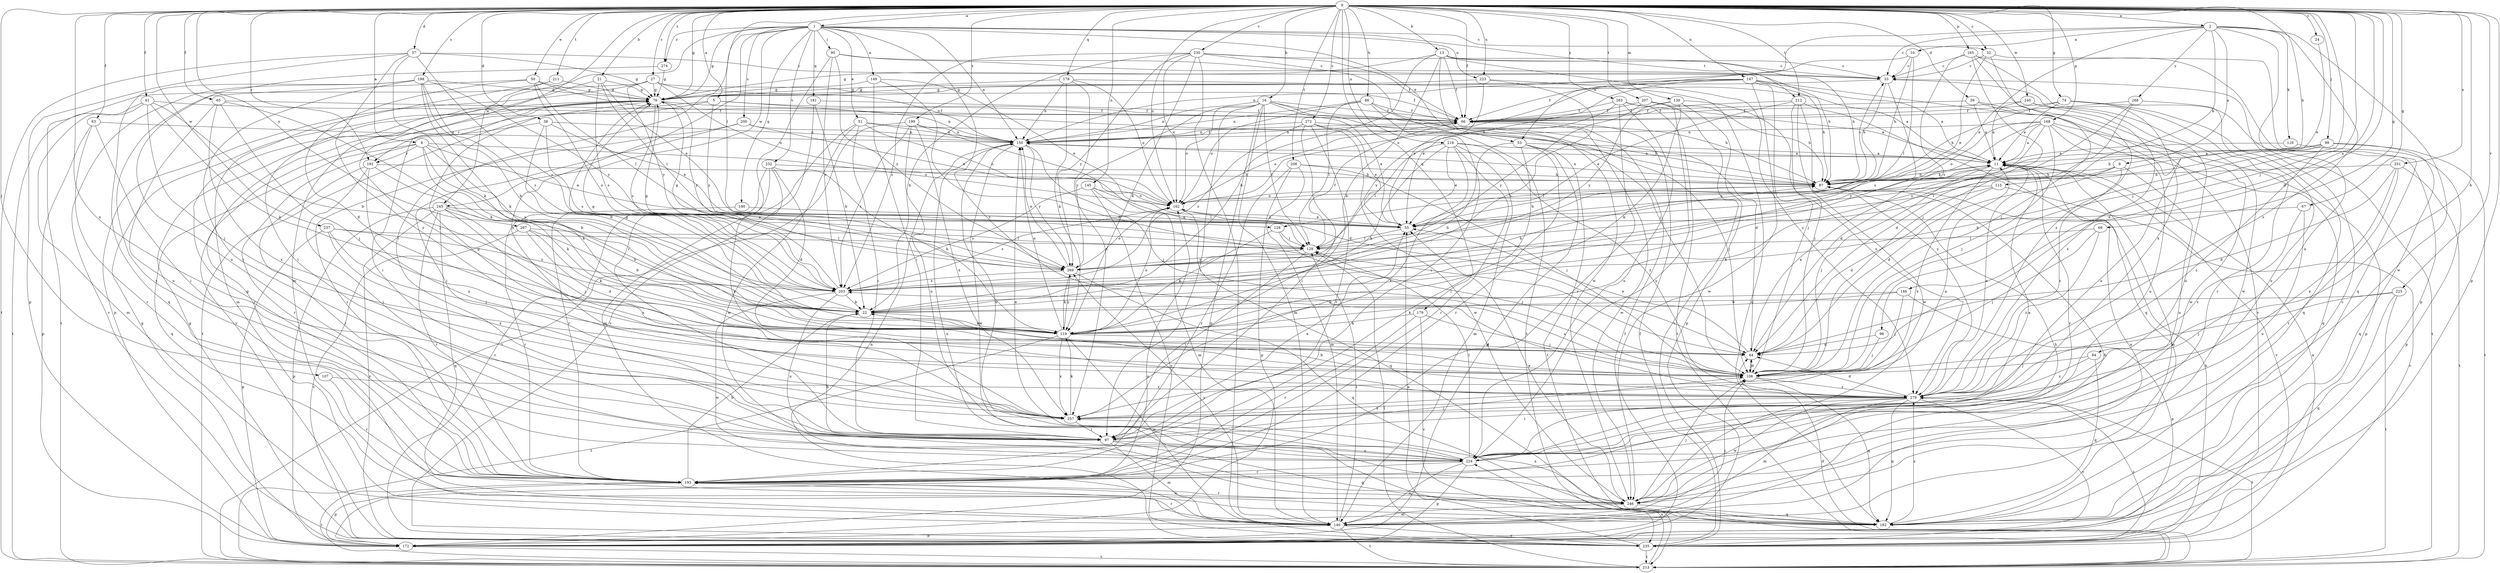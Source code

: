 strict digraph  {
0;
1;
2;
5;
6;
9;
10;
11;
13;
16;
21;
22;
24;
27;
32;
33;
37;
38;
39;
44;
50;
51;
53;
55;
61;
63;
65;
66;
67;
69;
74;
76;
84;
86;
87;
95;
97;
98;
99;
107;
108;
115;
116;
119;
128;
129;
139;
140;
145;
146;
147;
149;
150;
162;
165;
168;
172;
178;
179;
180;
181;
182;
192;
193;
198;
199;
200;
203;
206;
207;
211;
212;
213;
218;
223;
224;
225;
230;
232;
235;
237;
240;
245;
246;
251;
257;
263;
267;
268;
269;
272;
274;
279;
0 -> 1  [label=a];
0 -> 2  [label=a];
0 -> 5  [label=a];
0 -> 6  [label=a];
0 -> 13  [label=b];
0 -> 16  [label=b];
0 -> 21  [label=b];
0 -> 24  [label=c];
0 -> 27  [label=c];
0 -> 32  [label=c];
0 -> 37  [label=d];
0 -> 38  [label=d];
0 -> 39  [label=d];
0 -> 44  [label=d];
0 -> 50  [label=e];
0 -> 61  [label=f];
0 -> 63  [label=f];
0 -> 65  [label=f];
0 -> 66  [label=f];
0 -> 67  [label=g];
0 -> 69  [label=g];
0 -> 74  [label=g];
0 -> 76  [label=g];
0 -> 84  [label=h];
0 -> 86  [label=h];
0 -> 87  [label=h];
0 -> 98  [label=j];
0 -> 99  [label=j];
0 -> 107  [label=j];
0 -> 108  [label=j];
0 -> 128  [label=l];
0 -> 139  [label=m];
0 -> 145  [label=n];
0 -> 146  [label=n];
0 -> 147  [label=n];
0 -> 162  [label=o];
0 -> 165  [label=p];
0 -> 168  [label=p];
0 -> 172  [label=p];
0 -> 178  [label=q];
0 -> 179  [label=q];
0 -> 192  [label=r];
0 -> 198  [label=s];
0 -> 199  [label=s];
0 -> 206  [label=t];
0 -> 207  [label=t];
0 -> 211  [label=t];
0 -> 212  [label=t];
0 -> 218  [label=u];
0 -> 223  [label=u];
0 -> 225  [label=v];
0 -> 230  [label=v];
0 -> 237  [label=w];
0 -> 240  [label=w];
0 -> 245  [label=w];
0 -> 251  [label=x];
0 -> 257  [label=x];
0 -> 263  [label=y];
0 -> 267  [label=y];
0 -> 272  [label=z];
0 -> 274  [label=z];
1 -> 32  [label=c];
1 -> 51  [label=e];
1 -> 53  [label=e];
1 -> 76  [label=g];
1 -> 95  [label=i];
1 -> 97  [label=i];
1 -> 140  [label=m];
1 -> 149  [label=n];
1 -> 150  [label=n];
1 -> 180  [label=q];
1 -> 181  [label=q];
1 -> 200  [label=s];
1 -> 212  [label=t];
1 -> 223  [label=u];
1 -> 232  [label=v];
1 -> 245  [label=w];
1 -> 257  [label=x];
1 -> 274  [label=z];
1 -> 279  [label=z];
2 -> 9  [label=a];
2 -> 10  [label=a];
2 -> 33  [label=c];
2 -> 53  [label=e];
2 -> 55  [label=e];
2 -> 115  [label=k];
2 -> 116  [label=k];
2 -> 224  [label=u];
2 -> 246  [label=w];
2 -> 268  [label=y];
2 -> 279  [label=z];
5 -> 66  [label=f];
5 -> 150  [label=n];
5 -> 192  [label=r];
5 -> 213  [label=t];
5 -> 269  [label=y];
6 -> 22  [label=b];
6 -> 55  [label=e];
6 -> 119  [label=k];
6 -> 162  [label=o];
6 -> 182  [label=q];
6 -> 192  [label=r];
6 -> 193  [label=r];
6 -> 203  [label=s];
9 -> 44  [label=d];
9 -> 87  [label=h];
9 -> 128  [label=l];
9 -> 224  [label=u];
9 -> 279  [label=z];
10 -> 33  [label=c];
10 -> 87  [label=h];
10 -> 129  [label=l];
10 -> 150  [label=n];
11 -> 87  [label=h];
11 -> 108  [label=j];
11 -> 140  [label=m];
11 -> 193  [label=r];
11 -> 235  [label=v];
11 -> 257  [label=x];
13 -> 22  [label=b];
13 -> 33  [label=c];
13 -> 66  [label=f];
13 -> 76  [label=g];
13 -> 87  [label=h];
13 -> 119  [label=k];
13 -> 246  [label=w];
13 -> 279  [label=z];
16 -> 44  [label=d];
16 -> 55  [label=e];
16 -> 66  [label=f];
16 -> 87  [label=h];
16 -> 97  [label=i];
16 -> 129  [label=l];
16 -> 140  [label=m];
16 -> 150  [label=n];
16 -> 162  [label=o];
16 -> 172  [label=p];
16 -> 269  [label=y];
21 -> 55  [label=e];
21 -> 76  [label=g];
21 -> 108  [label=j];
21 -> 129  [label=l];
21 -> 203  [label=s];
22 -> 76  [label=g];
22 -> 119  [label=k];
24 -> 55  [label=e];
27 -> 66  [label=f];
27 -> 76  [label=g];
27 -> 150  [label=n];
27 -> 162  [label=o];
27 -> 172  [label=p];
27 -> 213  [label=t];
27 -> 269  [label=y];
32 -> 33  [label=c];
32 -> 55  [label=e];
32 -> 108  [label=j];
32 -> 182  [label=q];
33 -> 76  [label=g];
33 -> 87  [label=h];
33 -> 203  [label=s];
33 -> 246  [label=w];
37 -> 33  [label=c];
37 -> 76  [label=g];
37 -> 119  [label=k];
37 -> 172  [label=p];
37 -> 203  [label=s];
37 -> 213  [label=t];
37 -> 279  [label=z];
38 -> 22  [label=b];
38 -> 55  [label=e];
38 -> 150  [label=n];
38 -> 193  [label=r];
38 -> 203  [label=s];
39 -> 11  [label=a];
39 -> 66  [label=f];
39 -> 224  [label=u];
39 -> 246  [label=w];
44 -> 11  [label=a];
44 -> 55  [label=e];
44 -> 108  [label=j];
50 -> 44  [label=d];
50 -> 76  [label=g];
50 -> 87  [label=h];
50 -> 129  [label=l];
50 -> 193  [label=r];
50 -> 203  [label=s];
51 -> 87  [label=h];
51 -> 97  [label=i];
51 -> 140  [label=m];
51 -> 150  [label=n];
51 -> 162  [label=o];
51 -> 246  [label=w];
53 -> 11  [label=a];
53 -> 22  [label=b];
53 -> 97  [label=i];
53 -> 172  [label=p];
53 -> 193  [label=r];
53 -> 213  [label=t];
55 -> 87  [label=h];
55 -> 129  [label=l];
55 -> 162  [label=o];
61 -> 22  [label=b];
61 -> 66  [label=f];
61 -> 108  [label=j];
61 -> 119  [label=k];
61 -> 140  [label=m];
61 -> 213  [label=t];
63 -> 97  [label=i];
63 -> 150  [label=n];
63 -> 172  [label=p];
63 -> 193  [label=r];
65 -> 66  [label=f];
65 -> 108  [label=j];
65 -> 119  [label=k];
65 -> 224  [label=u];
65 -> 257  [label=x];
66 -> 150  [label=n];
66 -> 162  [label=o];
66 -> 246  [label=w];
67 -> 55  [label=e];
67 -> 224  [label=u];
67 -> 279  [label=z];
69 -> 108  [label=j];
69 -> 129  [label=l];
69 -> 279  [label=z];
74 -> 11  [label=a];
74 -> 66  [label=f];
74 -> 87  [label=h];
74 -> 182  [label=q];
74 -> 193  [label=r];
74 -> 213  [label=t];
76 -> 66  [label=f];
76 -> 97  [label=i];
76 -> 203  [label=s];
76 -> 235  [label=v];
76 -> 269  [label=y];
84 -> 108  [label=j];
84 -> 182  [label=q];
84 -> 279  [label=z];
86 -> 66  [label=f];
86 -> 97  [label=i];
86 -> 129  [label=l];
86 -> 150  [label=n];
86 -> 162  [label=o];
86 -> 213  [label=t];
87 -> 33  [label=c];
87 -> 150  [label=n];
87 -> 162  [label=o];
87 -> 11  [label=k];
95 -> 33  [label=c];
95 -> 87  [label=h];
95 -> 97  [label=i];
95 -> 203  [label=s];
95 -> 269  [label=y];
97 -> 55  [label=e];
97 -> 108  [label=j];
97 -> 140  [label=m];
97 -> 182  [label=q];
97 -> 224  [label=u];
98 -> 44  [label=d];
98 -> 108  [label=j];
99 -> 11  [label=a];
99 -> 22  [label=b];
99 -> 87  [label=h];
99 -> 129  [label=l];
99 -> 182  [label=q];
99 -> 213  [label=t];
99 -> 279  [label=z];
107 -> 193  [label=r];
107 -> 279  [label=z];
108 -> 44  [label=d];
108 -> 182  [label=q];
108 -> 203  [label=s];
108 -> 279  [label=z];
115 -> 44  [label=d];
115 -> 119  [label=k];
115 -> 162  [label=o];
115 -> 235  [label=v];
116 -> 11  [label=a];
116 -> 172  [label=p];
119 -> 44  [label=d];
119 -> 76  [label=g];
119 -> 140  [label=m];
119 -> 150  [label=n];
119 -> 162  [label=o];
119 -> 213  [label=t];
119 -> 257  [label=x];
119 -> 269  [label=y];
128 -> 108  [label=j];
128 -> 119  [label=k];
128 -> 129  [label=l];
129 -> 66  [label=f];
129 -> 97  [label=i];
129 -> 269  [label=y];
139 -> 66  [label=f];
139 -> 119  [label=k];
139 -> 172  [label=p];
139 -> 269  [label=y];
139 -> 279  [label=z];
140 -> 11  [label=a];
140 -> 87  [label=h];
140 -> 108  [label=j];
140 -> 129  [label=l];
140 -> 172  [label=p];
140 -> 193  [label=r];
140 -> 213  [label=t];
140 -> 235  [label=v];
140 -> 269  [label=y];
145 -> 129  [label=l];
145 -> 140  [label=m];
145 -> 162  [label=o];
145 -> 203  [label=s];
145 -> 235  [label=v];
146 -> 22  [label=b];
146 -> 108  [label=j];
146 -> 119  [label=k];
146 -> 172  [label=p];
147 -> 11  [label=a];
147 -> 55  [label=e];
147 -> 66  [label=f];
147 -> 76  [label=g];
147 -> 87  [label=h];
147 -> 108  [label=j];
147 -> 162  [label=o];
147 -> 235  [label=v];
147 -> 246  [label=w];
149 -> 44  [label=d];
149 -> 55  [label=e];
149 -> 76  [label=g];
149 -> 97  [label=i];
150 -> 11  [label=a];
150 -> 66  [label=f];
150 -> 108  [label=j];
150 -> 224  [label=u];
150 -> 246  [label=w];
150 -> 269  [label=y];
162 -> 55  [label=e];
162 -> 182  [label=q];
162 -> 203  [label=s];
165 -> 33  [label=c];
165 -> 108  [label=j];
165 -> 172  [label=p];
165 -> 203  [label=s];
165 -> 257  [label=x];
165 -> 279  [label=z];
168 -> 11  [label=a];
168 -> 44  [label=d];
168 -> 108  [label=j];
168 -> 150  [label=n];
168 -> 162  [label=o];
168 -> 172  [label=p];
168 -> 182  [label=q];
168 -> 224  [label=u];
168 -> 269  [label=y];
172 -> 66  [label=f];
172 -> 76  [label=g];
172 -> 162  [label=o];
172 -> 213  [label=t];
178 -> 11  [label=a];
178 -> 76  [label=g];
178 -> 119  [label=k];
178 -> 150  [label=n];
178 -> 162  [label=o];
178 -> 257  [label=x];
179 -> 108  [label=j];
179 -> 119  [label=k];
179 -> 193  [label=r];
179 -> 235  [label=v];
180 -> 55  [label=e];
180 -> 193  [label=r];
181 -> 22  [label=b];
181 -> 66  [label=f];
181 -> 235  [label=v];
182 -> 33  [label=c];
182 -> 150  [label=n];
182 -> 279  [label=z];
192 -> 87  [label=h];
192 -> 97  [label=i];
192 -> 119  [label=k];
192 -> 193  [label=r];
192 -> 257  [label=x];
193 -> 22  [label=b];
193 -> 76  [label=g];
193 -> 172  [label=p];
193 -> 213  [label=t];
193 -> 246  [label=w];
198 -> 22  [label=b];
198 -> 76  [label=g];
198 -> 97  [label=i];
198 -> 119  [label=k];
198 -> 182  [label=q];
198 -> 203  [label=s];
198 -> 235  [label=v];
198 -> 269  [label=y];
199 -> 44  [label=d];
199 -> 150  [label=n];
199 -> 203  [label=s];
199 -> 213  [label=t];
199 -> 224  [label=u];
199 -> 257  [label=x];
200 -> 97  [label=i];
200 -> 150  [label=n];
200 -> 162  [label=o];
200 -> 193  [label=r];
203 -> 22  [label=b];
203 -> 76  [label=g];
203 -> 87  [label=h];
203 -> 224  [label=u];
203 -> 246  [label=w];
206 -> 87  [label=h];
206 -> 108  [label=j];
206 -> 140  [label=m];
206 -> 172  [label=p];
206 -> 193  [label=r];
207 -> 66  [label=f];
207 -> 87  [label=h];
207 -> 224  [label=u];
207 -> 235  [label=v];
207 -> 269  [label=y];
211 -> 76  [label=g];
211 -> 97  [label=i];
211 -> 140  [label=m];
212 -> 55  [label=e];
212 -> 66  [label=f];
212 -> 108  [label=j];
212 -> 182  [label=q];
212 -> 246  [label=w];
212 -> 279  [label=z];
213 -> 44  [label=d];
213 -> 129  [label=l];
213 -> 224  [label=u];
218 -> 11  [label=a];
218 -> 55  [label=e];
218 -> 119  [label=k];
218 -> 129  [label=l];
218 -> 140  [label=m];
218 -> 193  [label=r];
218 -> 257  [label=x];
218 -> 279  [label=z];
223 -> 22  [label=b];
223 -> 55  [label=e];
223 -> 76  [label=g];
223 -> 182  [label=q];
224 -> 11  [label=a];
224 -> 22  [label=b];
224 -> 129  [label=l];
224 -> 140  [label=m];
224 -> 150  [label=n];
224 -> 172  [label=p];
224 -> 193  [label=r];
225 -> 22  [label=b];
225 -> 108  [label=j];
225 -> 182  [label=q];
225 -> 213  [label=t];
230 -> 22  [label=b];
230 -> 33  [label=c];
230 -> 66  [label=f];
230 -> 108  [label=j];
230 -> 119  [label=k];
230 -> 162  [label=o];
230 -> 203  [label=s];
230 -> 235  [label=v];
230 -> 269  [label=y];
232 -> 44  [label=d];
232 -> 87  [label=h];
232 -> 119  [label=k];
232 -> 193  [label=r];
232 -> 235  [label=v];
232 -> 257  [label=x];
235 -> 11  [label=a];
235 -> 55  [label=e];
235 -> 66  [label=f];
235 -> 76  [label=g];
235 -> 87  [label=h];
235 -> 150  [label=n];
235 -> 213  [label=t];
235 -> 279  [label=z];
237 -> 108  [label=j];
237 -> 129  [label=l];
237 -> 172  [label=p];
237 -> 203  [label=s];
237 -> 257  [label=x];
240 -> 11  [label=a];
240 -> 66  [label=f];
240 -> 224  [label=u];
240 -> 279  [label=z];
245 -> 22  [label=b];
245 -> 55  [label=e];
245 -> 108  [label=j];
245 -> 172  [label=p];
245 -> 182  [label=q];
245 -> 193  [label=r];
245 -> 235  [label=v];
245 -> 257  [label=x];
246 -> 55  [label=e];
246 -> 87  [label=h];
246 -> 108  [label=j];
246 -> 140  [label=m];
246 -> 182  [label=q];
246 -> 193  [label=r];
246 -> 257  [label=x];
251 -> 44  [label=d];
251 -> 87  [label=h];
251 -> 193  [label=r];
251 -> 213  [label=t];
251 -> 257  [label=x];
257 -> 11  [label=a];
257 -> 97  [label=i];
257 -> 119  [label=k];
263 -> 11  [label=a];
263 -> 66  [label=f];
263 -> 193  [label=r];
263 -> 213  [label=t];
263 -> 224  [label=u];
263 -> 269  [label=y];
267 -> 22  [label=b];
267 -> 44  [label=d];
267 -> 119  [label=k];
267 -> 129  [label=l];
267 -> 235  [label=v];
268 -> 44  [label=d];
268 -> 66  [label=f];
268 -> 203  [label=s];
268 -> 224  [label=u];
269 -> 76  [label=g];
269 -> 119  [label=k];
269 -> 150  [label=n];
269 -> 162  [label=o];
269 -> 182  [label=q];
269 -> 203  [label=s];
272 -> 55  [label=e];
272 -> 97  [label=i];
272 -> 108  [label=j];
272 -> 150  [label=n];
272 -> 193  [label=r];
272 -> 203  [label=s];
272 -> 246  [label=w];
274 -> 76  [label=g];
274 -> 224  [label=u];
279 -> 11  [label=a];
279 -> 22  [label=b];
279 -> 44  [label=d];
279 -> 76  [label=g];
279 -> 97  [label=i];
279 -> 140  [label=m];
279 -> 182  [label=q];
279 -> 213  [label=t];
279 -> 235  [label=v];
279 -> 246  [label=w];
279 -> 257  [label=x];
}
